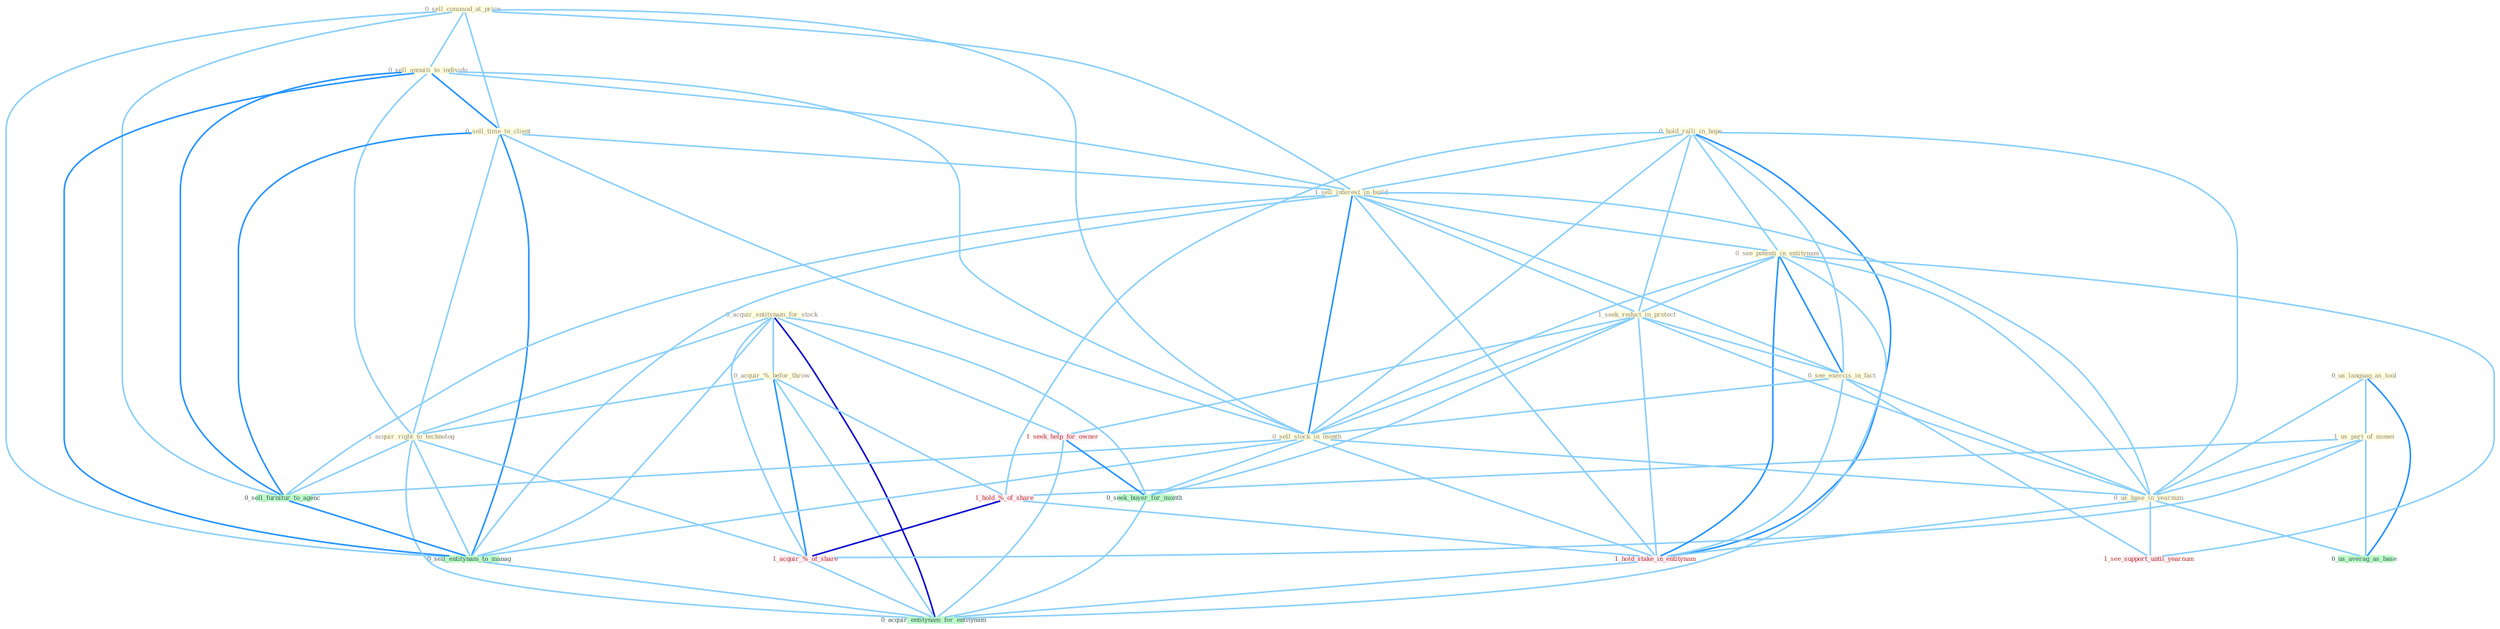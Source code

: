 Graph G{ 
    node
    [shape=polygon,style=filled,width=.5,height=.06,color="#BDFCC9",fixedsize=true,fontsize=4,
    fontcolor="#2f4f4f"];
    {node
    [color="#ffffe0", fontcolor="#8b7d6b"] "0_us_languag_as_tool " "0_sell_commod_at_price " "0_sell_annuiti_to_individu " "0_hold_ralli_in_hope " "0_acquir_entitynam_for_stock " "0_sell_time_to_client " "1_sell_interest_in_build " "0_acquir_%_befor_throw " "1_us_part_of_monei " "0_see_potenti_in_entitynam " "1_seek_reduct_in_protect " "0_see_exercis_in_fact " "1_acquir_right_to_technolog " "0_sell_stock_in_month " "0_us_base_in_yearnum "}
{node [color="#fff0f5", fontcolor="#b22222"] "1_hold_%_of_share " "1_hold_stake_in_entitynam " "1_seek_help_for_owner " "1_acquir_%_of_share " "1_see_support_until_yearnum "}
edge [color="#B0E2FF"];

	"0_us_languag_as_tool " -- "1_us_part_of_monei " [w="1", color="#87cefa" ];
	"0_us_languag_as_tool " -- "0_us_base_in_yearnum " [w="1", color="#87cefa" ];
	"0_us_languag_as_tool " -- "0_us_averag_as_base " [w="2", color="#1e90ff" , len=0.8];
	"0_sell_commod_at_price " -- "0_sell_annuiti_to_individu " [w="1", color="#87cefa" ];
	"0_sell_commod_at_price " -- "0_sell_time_to_client " [w="1", color="#87cefa" ];
	"0_sell_commod_at_price " -- "1_sell_interest_in_build " [w="1", color="#87cefa" ];
	"0_sell_commod_at_price " -- "0_sell_stock_in_month " [w="1", color="#87cefa" ];
	"0_sell_commod_at_price " -- "0_sell_furnitur_to_agenc " [w="1", color="#87cefa" ];
	"0_sell_commod_at_price " -- "0_sell_entitynam_to_manag " [w="1", color="#87cefa" ];
	"0_sell_annuiti_to_individu " -- "0_sell_time_to_client " [w="2", color="#1e90ff" , len=0.8];
	"0_sell_annuiti_to_individu " -- "1_sell_interest_in_build " [w="1", color="#87cefa" ];
	"0_sell_annuiti_to_individu " -- "1_acquir_right_to_technolog " [w="1", color="#87cefa" ];
	"0_sell_annuiti_to_individu " -- "0_sell_stock_in_month " [w="1", color="#87cefa" ];
	"0_sell_annuiti_to_individu " -- "0_sell_furnitur_to_agenc " [w="2", color="#1e90ff" , len=0.8];
	"0_sell_annuiti_to_individu " -- "0_sell_entitynam_to_manag " [w="2", color="#1e90ff" , len=0.8];
	"0_hold_ralli_in_hope " -- "1_sell_interest_in_build " [w="1", color="#87cefa" ];
	"0_hold_ralli_in_hope " -- "0_see_potenti_in_entitynam " [w="1", color="#87cefa" ];
	"0_hold_ralli_in_hope " -- "1_seek_reduct_in_protect " [w="1", color="#87cefa" ];
	"0_hold_ralli_in_hope " -- "0_see_exercis_in_fact " [w="1", color="#87cefa" ];
	"0_hold_ralli_in_hope " -- "0_sell_stock_in_month " [w="1", color="#87cefa" ];
	"0_hold_ralli_in_hope " -- "0_us_base_in_yearnum " [w="1", color="#87cefa" ];
	"0_hold_ralli_in_hope " -- "1_hold_%_of_share " [w="1", color="#87cefa" ];
	"0_hold_ralli_in_hope " -- "1_hold_stake_in_entitynam " [w="2", color="#1e90ff" , len=0.8];
	"0_acquir_entitynam_for_stock " -- "0_acquir_%_befor_throw " [w="1", color="#87cefa" ];
	"0_acquir_entitynam_for_stock " -- "1_acquir_right_to_technolog " [w="1", color="#87cefa" ];
	"0_acquir_entitynam_for_stock " -- "1_seek_help_for_owner " [w="1", color="#87cefa" ];
	"0_acquir_entitynam_for_stock " -- "0_seek_buyer_for_month " [w="1", color="#87cefa" ];
	"0_acquir_entitynam_for_stock " -- "1_acquir_%_of_share " [w="1", color="#87cefa" ];
	"0_acquir_entitynam_for_stock " -- "0_sell_entitynam_to_manag " [w="1", color="#87cefa" ];
	"0_acquir_entitynam_for_stock " -- "0_acquir_entitynam_for_entitynam " [w="3", color="#0000cd" , len=0.6];
	"0_sell_time_to_client " -- "1_sell_interest_in_build " [w="1", color="#87cefa" ];
	"0_sell_time_to_client " -- "1_acquir_right_to_technolog " [w="1", color="#87cefa" ];
	"0_sell_time_to_client " -- "0_sell_stock_in_month " [w="1", color="#87cefa" ];
	"0_sell_time_to_client " -- "0_sell_furnitur_to_agenc " [w="2", color="#1e90ff" , len=0.8];
	"0_sell_time_to_client " -- "0_sell_entitynam_to_manag " [w="2", color="#1e90ff" , len=0.8];
	"1_sell_interest_in_build " -- "0_see_potenti_in_entitynam " [w="1", color="#87cefa" ];
	"1_sell_interest_in_build " -- "1_seek_reduct_in_protect " [w="1", color="#87cefa" ];
	"1_sell_interest_in_build " -- "0_see_exercis_in_fact " [w="1", color="#87cefa" ];
	"1_sell_interest_in_build " -- "0_sell_stock_in_month " [w="2", color="#1e90ff" , len=0.8];
	"1_sell_interest_in_build " -- "0_us_base_in_yearnum " [w="1", color="#87cefa" ];
	"1_sell_interest_in_build " -- "1_hold_stake_in_entitynam " [w="1", color="#87cefa" ];
	"1_sell_interest_in_build " -- "0_sell_furnitur_to_agenc " [w="1", color="#87cefa" ];
	"1_sell_interest_in_build " -- "0_sell_entitynam_to_manag " [w="1", color="#87cefa" ];
	"0_acquir_%_befor_throw " -- "1_acquir_right_to_technolog " [w="1", color="#87cefa" ];
	"0_acquir_%_befor_throw " -- "1_hold_%_of_share " [w="1", color="#87cefa" ];
	"0_acquir_%_befor_throw " -- "1_acquir_%_of_share " [w="2", color="#1e90ff" , len=0.8];
	"0_acquir_%_befor_throw " -- "0_acquir_entitynam_for_entitynam " [w="1", color="#87cefa" ];
	"1_us_part_of_monei " -- "0_us_base_in_yearnum " [w="1", color="#87cefa" ];
	"1_us_part_of_monei " -- "1_hold_%_of_share " [w="1", color="#87cefa" ];
	"1_us_part_of_monei " -- "1_acquir_%_of_share " [w="1", color="#87cefa" ];
	"1_us_part_of_monei " -- "0_us_averag_as_base " [w="1", color="#87cefa" ];
	"0_see_potenti_in_entitynam " -- "1_seek_reduct_in_protect " [w="1", color="#87cefa" ];
	"0_see_potenti_in_entitynam " -- "0_see_exercis_in_fact " [w="2", color="#1e90ff" , len=0.8];
	"0_see_potenti_in_entitynam " -- "0_sell_stock_in_month " [w="1", color="#87cefa" ];
	"0_see_potenti_in_entitynam " -- "0_us_base_in_yearnum " [w="1", color="#87cefa" ];
	"0_see_potenti_in_entitynam " -- "1_hold_stake_in_entitynam " [w="2", color="#1e90ff" , len=0.8];
	"0_see_potenti_in_entitynam " -- "1_see_support_until_yearnum " [w="1", color="#87cefa" ];
	"0_see_potenti_in_entitynam " -- "0_acquir_entitynam_for_entitynam " [w="1", color="#87cefa" ];
	"1_seek_reduct_in_protect " -- "0_see_exercis_in_fact " [w="1", color="#87cefa" ];
	"1_seek_reduct_in_protect " -- "0_sell_stock_in_month " [w="1", color="#87cefa" ];
	"1_seek_reduct_in_protect " -- "0_us_base_in_yearnum " [w="1", color="#87cefa" ];
	"1_seek_reduct_in_protect " -- "1_hold_stake_in_entitynam " [w="1", color="#87cefa" ];
	"1_seek_reduct_in_protect " -- "1_seek_help_for_owner " [w="1", color="#87cefa" ];
	"1_seek_reduct_in_protect " -- "0_seek_buyer_for_month " [w="1", color="#87cefa" ];
	"0_see_exercis_in_fact " -- "0_sell_stock_in_month " [w="1", color="#87cefa" ];
	"0_see_exercis_in_fact " -- "0_us_base_in_yearnum " [w="1", color="#87cefa" ];
	"0_see_exercis_in_fact " -- "1_hold_stake_in_entitynam " [w="1", color="#87cefa" ];
	"0_see_exercis_in_fact " -- "1_see_support_until_yearnum " [w="1", color="#87cefa" ];
	"1_acquir_right_to_technolog " -- "1_acquir_%_of_share " [w="1", color="#87cefa" ];
	"1_acquir_right_to_technolog " -- "0_sell_furnitur_to_agenc " [w="1", color="#87cefa" ];
	"1_acquir_right_to_technolog " -- "0_sell_entitynam_to_manag " [w="1", color="#87cefa" ];
	"1_acquir_right_to_technolog " -- "0_acquir_entitynam_for_entitynam " [w="1", color="#87cefa" ];
	"0_sell_stock_in_month " -- "0_us_base_in_yearnum " [w="1", color="#87cefa" ];
	"0_sell_stock_in_month " -- "1_hold_stake_in_entitynam " [w="1", color="#87cefa" ];
	"0_sell_stock_in_month " -- "0_seek_buyer_for_month " [w="1", color="#87cefa" ];
	"0_sell_stock_in_month " -- "0_sell_furnitur_to_agenc " [w="1", color="#87cefa" ];
	"0_sell_stock_in_month " -- "0_sell_entitynam_to_manag " [w="1", color="#87cefa" ];
	"0_us_base_in_yearnum " -- "1_hold_stake_in_entitynam " [w="1", color="#87cefa" ];
	"0_us_base_in_yearnum " -- "1_see_support_until_yearnum " [w="1", color="#87cefa" ];
	"0_us_base_in_yearnum " -- "0_us_averag_as_base " [w="1", color="#87cefa" ];
	"1_hold_%_of_share " -- "1_hold_stake_in_entitynam " [w="1", color="#87cefa" ];
	"1_hold_%_of_share " -- "1_acquir_%_of_share " [w="3", color="#0000cd" , len=0.6];
	"1_hold_stake_in_entitynam " -- "0_acquir_entitynam_for_entitynam " [w="1", color="#87cefa" ];
	"1_seek_help_for_owner " -- "0_seek_buyer_for_month " [w="2", color="#1e90ff" , len=0.8];
	"1_seek_help_for_owner " -- "0_acquir_entitynam_for_entitynam " [w="1", color="#87cefa" ];
	"0_seek_buyer_for_month " -- "0_acquir_entitynam_for_entitynam " [w="1", color="#87cefa" ];
	"1_acquir_%_of_share " -- "0_acquir_entitynam_for_entitynam " [w="1", color="#87cefa" ];
	"0_sell_furnitur_to_agenc " -- "0_sell_entitynam_to_manag " [w="2", color="#1e90ff" , len=0.8];
	"0_sell_entitynam_to_manag " -- "0_acquir_entitynam_for_entitynam " [w="1", color="#87cefa" ];
}